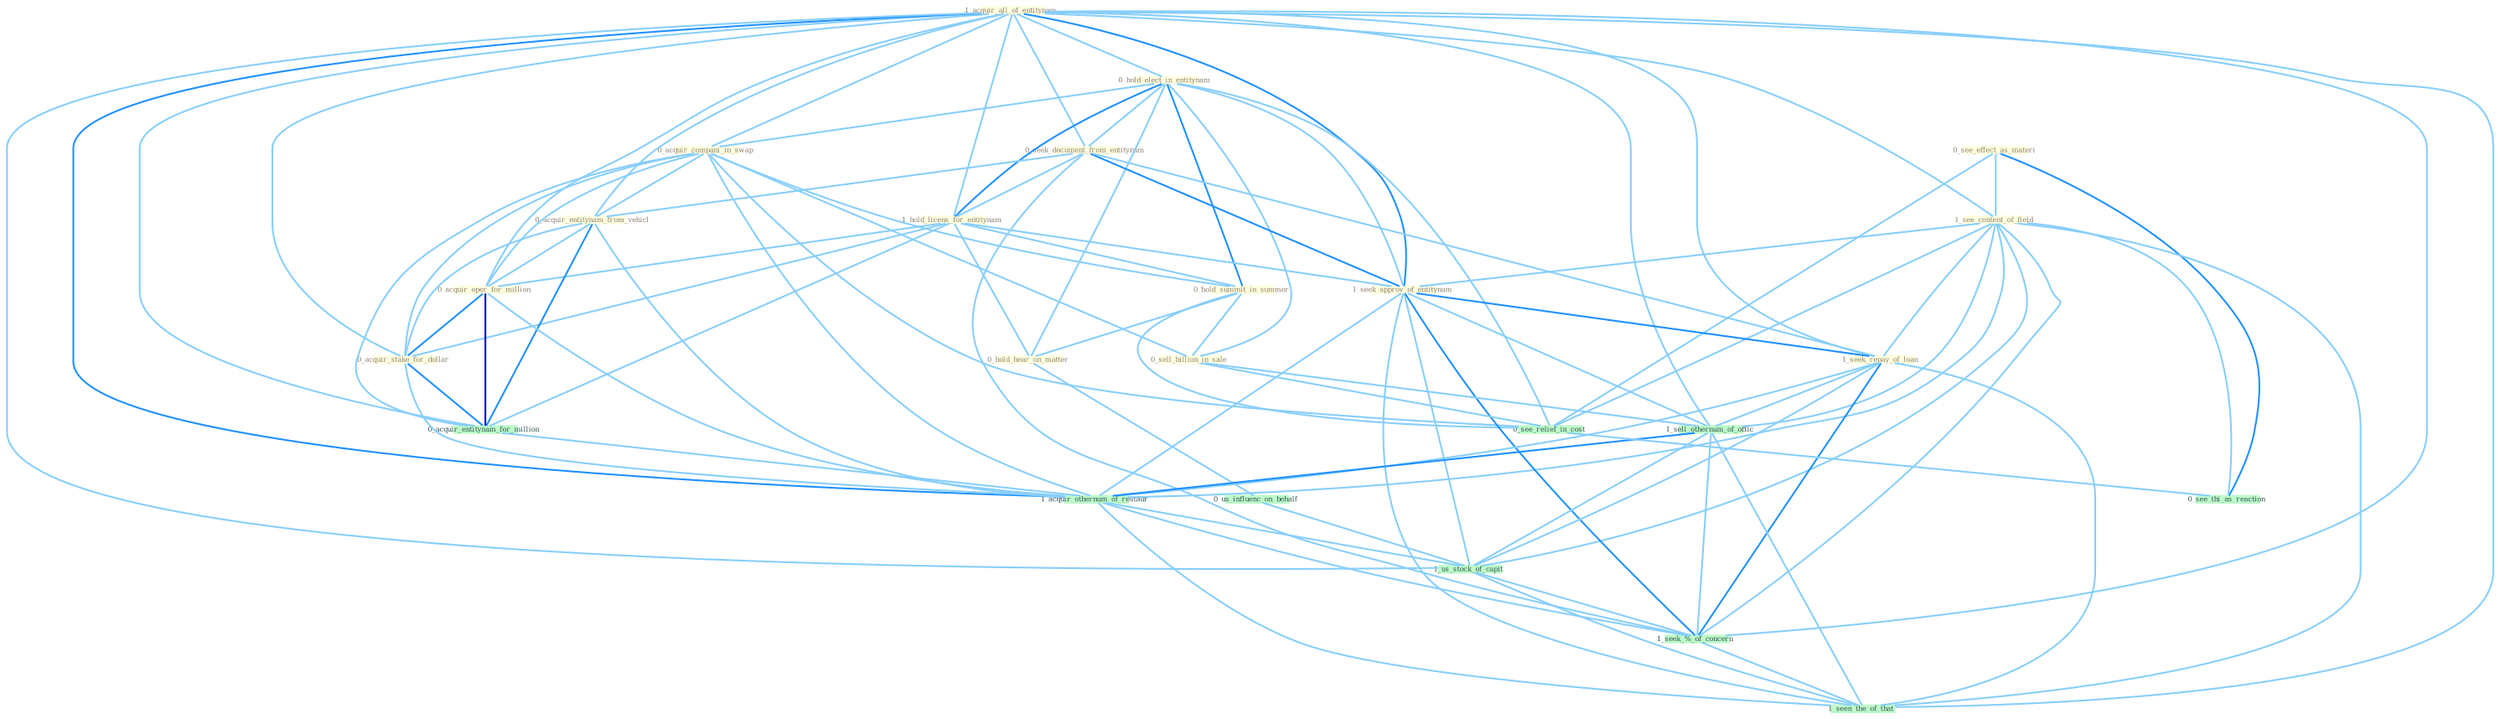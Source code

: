 Graph G{ 
    node
    [shape=polygon,style=filled,width=.5,height=.06,color="#BDFCC9",fixedsize=true,fontsize=4,
    fontcolor="#2f4f4f"];
    {node
    [color="#ffffe0", fontcolor="#8b7d6b"] "1_acquir_all_of_entitynam " "0_hold_elect_in_entitynam " "0_acquir_compani_in_swap " "0_see_effect_as_materi " "0_seek_document_from_entitynam " "1_hold_licens_for_entitynam " "1_see_content_of_field " "0_acquir_entitynam_from_vehicl " "0_hold_summit_in_summer " "0_acquir_oper_for_million " "0_acquir_stake_for_dollar " "0_hold_hear_on_matter " "1_seek_approv_of_entitynam " "0_sell_billion_in_sale " "1_seek_repay_of_loan "}
{node [color="#fff0f5", fontcolor="#b22222"]}
edge [color="#B0E2FF"];

	"1_acquir_all_of_entitynam " -- "0_hold_elect_in_entitynam " [w="1", color="#87cefa" ];
	"1_acquir_all_of_entitynam " -- "0_acquir_compani_in_swap " [w="1", color="#87cefa" ];
	"1_acquir_all_of_entitynam " -- "0_seek_document_from_entitynam " [w="1", color="#87cefa" ];
	"1_acquir_all_of_entitynam " -- "1_hold_licens_for_entitynam " [w="1", color="#87cefa" ];
	"1_acquir_all_of_entitynam " -- "1_see_content_of_field " [w="1", color="#87cefa" ];
	"1_acquir_all_of_entitynam " -- "0_acquir_entitynam_from_vehicl " [w="1", color="#87cefa" ];
	"1_acquir_all_of_entitynam " -- "0_acquir_oper_for_million " [w="1", color="#87cefa" ];
	"1_acquir_all_of_entitynam " -- "0_acquir_stake_for_dollar " [w="1", color="#87cefa" ];
	"1_acquir_all_of_entitynam " -- "1_seek_approv_of_entitynam " [w="2", color="#1e90ff" , len=0.8];
	"1_acquir_all_of_entitynam " -- "1_seek_repay_of_loan " [w="1", color="#87cefa" ];
	"1_acquir_all_of_entitynam " -- "0_acquir_entitynam_for_million " [w="1", color="#87cefa" ];
	"1_acquir_all_of_entitynam " -- "1_sell_othernum_of_offic " [w="1", color="#87cefa" ];
	"1_acquir_all_of_entitynam " -- "1_acquir_othernum_of_restaur " [w="2", color="#1e90ff" , len=0.8];
	"1_acquir_all_of_entitynam " -- "1_us_stock_of_capit " [w="1", color="#87cefa" ];
	"1_acquir_all_of_entitynam " -- "1_seek_%_of_concern " [w="1", color="#87cefa" ];
	"1_acquir_all_of_entitynam " -- "1_seen_the_of_that " [w="1", color="#87cefa" ];
	"0_hold_elect_in_entitynam " -- "0_acquir_compani_in_swap " [w="1", color="#87cefa" ];
	"0_hold_elect_in_entitynam " -- "0_seek_document_from_entitynam " [w="1", color="#87cefa" ];
	"0_hold_elect_in_entitynam " -- "1_hold_licens_for_entitynam " [w="2", color="#1e90ff" , len=0.8];
	"0_hold_elect_in_entitynam " -- "0_hold_summit_in_summer " [w="2", color="#1e90ff" , len=0.8];
	"0_hold_elect_in_entitynam " -- "0_hold_hear_on_matter " [w="1", color="#87cefa" ];
	"0_hold_elect_in_entitynam " -- "1_seek_approv_of_entitynam " [w="1", color="#87cefa" ];
	"0_hold_elect_in_entitynam " -- "0_sell_billion_in_sale " [w="1", color="#87cefa" ];
	"0_hold_elect_in_entitynam " -- "0_see_relief_in_cost " [w="1", color="#87cefa" ];
	"0_acquir_compani_in_swap " -- "0_acquir_entitynam_from_vehicl " [w="1", color="#87cefa" ];
	"0_acquir_compani_in_swap " -- "0_hold_summit_in_summer " [w="1", color="#87cefa" ];
	"0_acquir_compani_in_swap " -- "0_acquir_oper_for_million " [w="1", color="#87cefa" ];
	"0_acquir_compani_in_swap " -- "0_acquir_stake_for_dollar " [w="1", color="#87cefa" ];
	"0_acquir_compani_in_swap " -- "0_sell_billion_in_sale " [w="1", color="#87cefa" ];
	"0_acquir_compani_in_swap " -- "0_acquir_entitynam_for_million " [w="1", color="#87cefa" ];
	"0_acquir_compani_in_swap " -- "0_see_relief_in_cost " [w="1", color="#87cefa" ];
	"0_acquir_compani_in_swap " -- "1_acquir_othernum_of_restaur " [w="1", color="#87cefa" ];
	"0_see_effect_as_materi " -- "1_see_content_of_field " [w="1", color="#87cefa" ];
	"0_see_effect_as_materi " -- "0_see_relief_in_cost " [w="1", color="#87cefa" ];
	"0_see_effect_as_materi " -- "0_see_thi_as_reaction " [w="2", color="#1e90ff" , len=0.8];
	"0_seek_document_from_entitynam " -- "1_hold_licens_for_entitynam " [w="1", color="#87cefa" ];
	"0_seek_document_from_entitynam " -- "0_acquir_entitynam_from_vehicl " [w="1", color="#87cefa" ];
	"0_seek_document_from_entitynam " -- "1_seek_approv_of_entitynam " [w="2", color="#1e90ff" , len=0.8];
	"0_seek_document_from_entitynam " -- "1_seek_repay_of_loan " [w="1", color="#87cefa" ];
	"0_seek_document_from_entitynam " -- "1_seek_%_of_concern " [w="1", color="#87cefa" ];
	"1_hold_licens_for_entitynam " -- "0_hold_summit_in_summer " [w="1", color="#87cefa" ];
	"1_hold_licens_for_entitynam " -- "0_acquir_oper_for_million " [w="1", color="#87cefa" ];
	"1_hold_licens_for_entitynam " -- "0_acquir_stake_for_dollar " [w="1", color="#87cefa" ];
	"1_hold_licens_for_entitynam " -- "0_hold_hear_on_matter " [w="1", color="#87cefa" ];
	"1_hold_licens_for_entitynam " -- "1_seek_approv_of_entitynam " [w="1", color="#87cefa" ];
	"1_hold_licens_for_entitynam " -- "0_acquir_entitynam_for_million " [w="1", color="#87cefa" ];
	"1_see_content_of_field " -- "1_seek_approv_of_entitynam " [w="1", color="#87cefa" ];
	"1_see_content_of_field " -- "1_seek_repay_of_loan " [w="1", color="#87cefa" ];
	"1_see_content_of_field " -- "1_sell_othernum_of_offic " [w="1", color="#87cefa" ];
	"1_see_content_of_field " -- "0_see_relief_in_cost " [w="1", color="#87cefa" ];
	"1_see_content_of_field " -- "0_see_thi_as_reaction " [w="1", color="#87cefa" ];
	"1_see_content_of_field " -- "1_acquir_othernum_of_restaur " [w="1", color="#87cefa" ];
	"1_see_content_of_field " -- "1_us_stock_of_capit " [w="1", color="#87cefa" ];
	"1_see_content_of_field " -- "1_seek_%_of_concern " [w="1", color="#87cefa" ];
	"1_see_content_of_field " -- "1_seen_the_of_that " [w="1", color="#87cefa" ];
	"0_acquir_entitynam_from_vehicl " -- "0_acquir_oper_for_million " [w="1", color="#87cefa" ];
	"0_acquir_entitynam_from_vehicl " -- "0_acquir_stake_for_dollar " [w="1", color="#87cefa" ];
	"0_acquir_entitynam_from_vehicl " -- "0_acquir_entitynam_for_million " [w="2", color="#1e90ff" , len=0.8];
	"0_acquir_entitynam_from_vehicl " -- "1_acquir_othernum_of_restaur " [w="1", color="#87cefa" ];
	"0_hold_summit_in_summer " -- "0_hold_hear_on_matter " [w="1", color="#87cefa" ];
	"0_hold_summit_in_summer " -- "0_sell_billion_in_sale " [w="1", color="#87cefa" ];
	"0_hold_summit_in_summer " -- "0_see_relief_in_cost " [w="1", color="#87cefa" ];
	"0_acquir_oper_for_million " -- "0_acquir_stake_for_dollar " [w="2", color="#1e90ff" , len=0.8];
	"0_acquir_oper_for_million " -- "0_acquir_entitynam_for_million " [w="3", color="#0000cd" , len=0.6];
	"0_acquir_oper_for_million " -- "1_acquir_othernum_of_restaur " [w="1", color="#87cefa" ];
	"0_acquir_stake_for_dollar " -- "0_acquir_entitynam_for_million " [w="2", color="#1e90ff" , len=0.8];
	"0_acquir_stake_for_dollar " -- "1_acquir_othernum_of_restaur " [w="1", color="#87cefa" ];
	"0_hold_hear_on_matter " -- "0_us_influenc_on_behalf " [w="1", color="#87cefa" ];
	"1_seek_approv_of_entitynam " -- "1_seek_repay_of_loan " [w="2", color="#1e90ff" , len=0.8];
	"1_seek_approv_of_entitynam " -- "1_sell_othernum_of_offic " [w="1", color="#87cefa" ];
	"1_seek_approv_of_entitynam " -- "1_acquir_othernum_of_restaur " [w="1", color="#87cefa" ];
	"1_seek_approv_of_entitynam " -- "1_us_stock_of_capit " [w="1", color="#87cefa" ];
	"1_seek_approv_of_entitynam " -- "1_seek_%_of_concern " [w="2", color="#1e90ff" , len=0.8];
	"1_seek_approv_of_entitynam " -- "1_seen_the_of_that " [w="1", color="#87cefa" ];
	"0_sell_billion_in_sale " -- "1_sell_othernum_of_offic " [w="1", color="#87cefa" ];
	"0_sell_billion_in_sale " -- "0_see_relief_in_cost " [w="1", color="#87cefa" ];
	"1_seek_repay_of_loan " -- "1_sell_othernum_of_offic " [w="1", color="#87cefa" ];
	"1_seek_repay_of_loan " -- "1_acquir_othernum_of_restaur " [w="1", color="#87cefa" ];
	"1_seek_repay_of_loan " -- "1_us_stock_of_capit " [w="1", color="#87cefa" ];
	"1_seek_repay_of_loan " -- "1_seek_%_of_concern " [w="2", color="#1e90ff" , len=0.8];
	"1_seek_repay_of_loan " -- "1_seen_the_of_that " [w="1", color="#87cefa" ];
	"0_acquir_entitynam_for_million " -- "1_acquir_othernum_of_restaur " [w="1", color="#87cefa" ];
	"1_sell_othernum_of_offic " -- "1_acquir_othernum_of_restaur " [w="2", color="#1e90ff" , len=0.8];
	"1_sell_othernum_of_offic " -- "1_us_stock_of_capit " [w="1", color="#87cefa" ];
	"1_sell_othernum_of_offic " -- "1_seek_%_of_concern " [w="1", color="#87cefa" ];
	"1_sell_othernum_of_offic " -- "1_seen_the_of_that " [w="1", color="#87cefa" ];
	"0_us_influenc_on_behalf " -- "1_us_stock_of_capit " [w="1", color="#87cefa" ];
	"0_see_relief_in_cost " -- "0_see_thi_as_reaction " [w="1", color="#87cefa" ];
	"1_acquir_othernum_of_restaur " -- "1_us_stock_of_capit " [w="1", color="#87cefa" ];
	"1_acquir_othernum_of_restaur " -- "1_seek_%_of_concern " [w="1", color="#87cefa" ];
	"1_acquir_othernum_of_restaur " -- "1_seen_the_of_that " [w="1", color="#87cefa" ];
	"1_us_stock_of_capit " -- "1_seek_%_of_concern " [w="1", color="#87cefa" ];
	"1_us_stock_of_capit " -- "1_seen_the_of_that " [w="1", color="#87cefa" ];
	"1_seek_%_of_concern " -- "1_seen_the_of_that " [w="1", color="#87cefa" ];
}